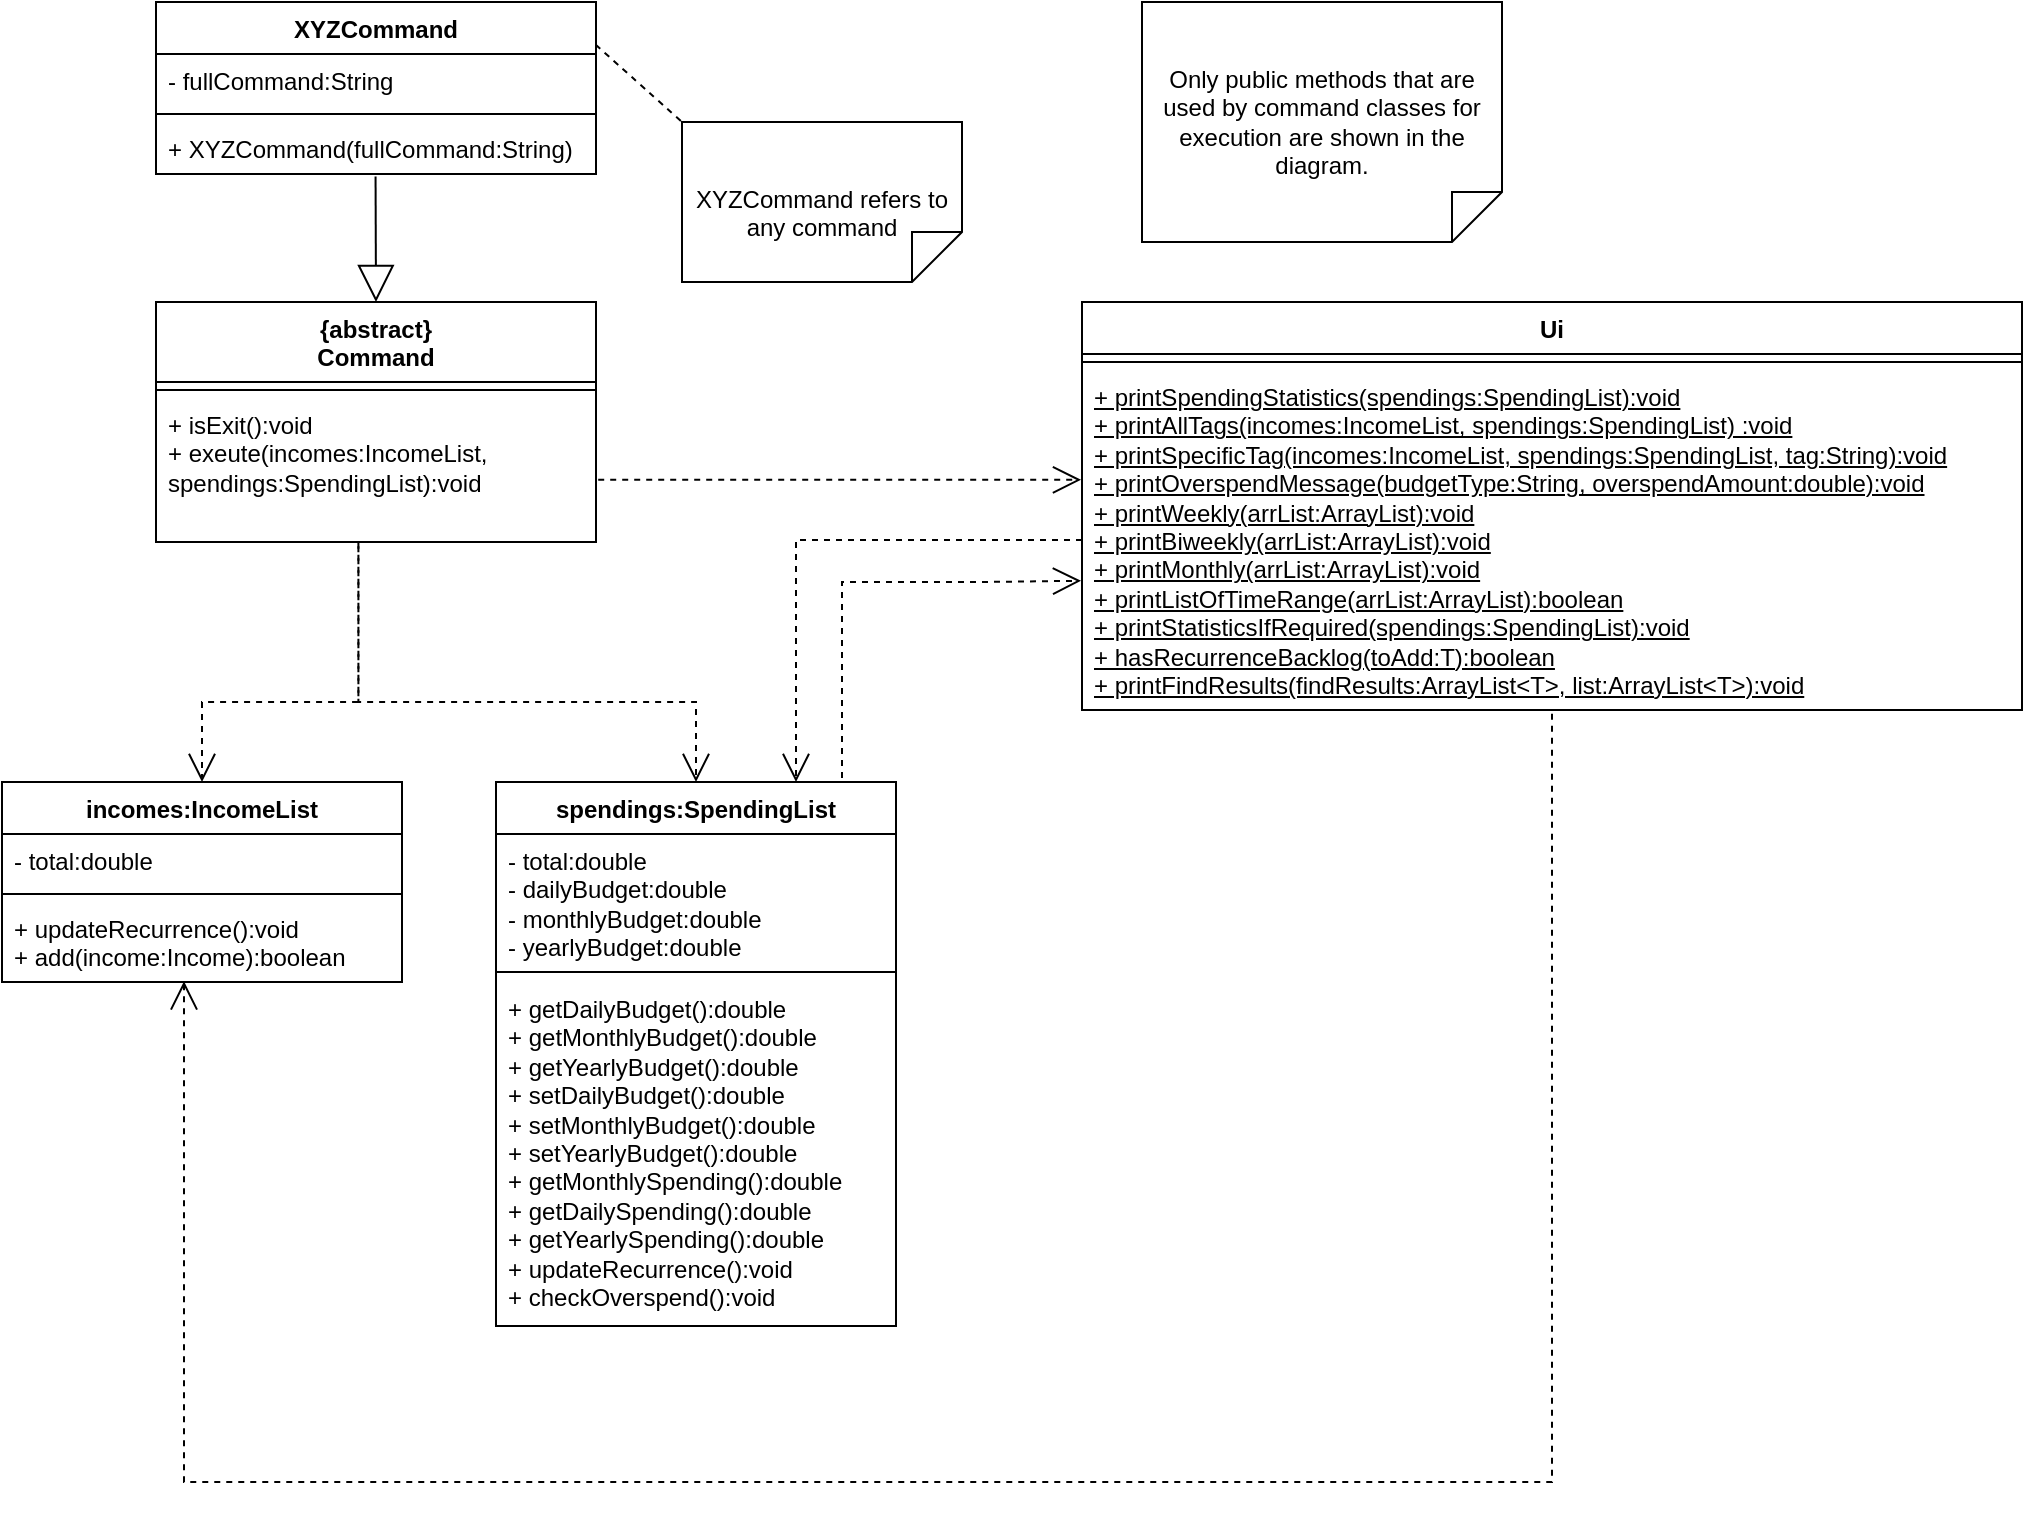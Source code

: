<mxfile version="24.7.17">
  <diagram id="C5RBs43oDa-KdzZeNtuy" name="Page-1">
    <mxGraphModel dx="1588" dy="1214" grid="1" gridSize="10" guides="1" tooltips="1" connect="1" arrows="1" fold="1" page="1" pageScale="1" pageWidth="827" pageHeight="1169" math="0" shadow="0">
      <root>
        <mxCell id="WIyWlLk6GJQsqaUBKTNV-0" />
        <mxCell id="WIyWlLk6GJQsqaUBKTNV-1" parent="WIyWlLk6GJQsqaUBKTNV-0" />
        <mxCell id="lJRKsU2WNjcnRI6e_XWt-7" value="XYZCommand" style="swimlane;fontStyle=1;align=center;verticalAlign=top;childLayout=stackLayout;horizontal=1;startSize=26;horizontalStack=0;resizeParent=1;resizeParentMax=0;resizeLast=0;collapsible=1;marginBottom=0;whiteSpace=wrap;html=1;" parent="WIyWlLk6GJQsqaUBKTNV-1" vertex="1">
          <mxGeometry x="207" y="40" width="220" height="86" as="geometry" />
        </mxCell>
        <mxCell id="lJRKsU2WNjcnRI6e_XWt-8" value="- fullCommand:String" style="text;strokeColor=none;fillColor=none;align=left;verticalAlign=top;spacingLeft=4;spacingRight=4;overflow=hidden;rotatable=0;points=[[0,0.5],[1,0.5]];portConstraint=eastwest;whiteSpace=wrap;html=1;" parent="lJRKsU2WNjcnRI6e_XWt-7" vertex="1">
          <mxGeometry y="26" width="220" height="26" as="geometry" />
        </mxCell>
        <mxCell id="lJRKsU2WNjcnRI6e_XWt-9" value="" style="line;strokeWidth=1;fillColor=none;align=left;verticalAlign=middle;spacingTop=-1;spacingLeft=3;spacingRight=3;rotatable=0;labelPosition=right;points=[];portConstraint=eastwest;strokeColor=inherit;" parent="lJRKsU2WNjcnRI6e_XWt-7" vertex="1">
          <mxGeometry y="52" width="220" height="8" as="geometry" />
        </mxCell>
        <mxCell id="lJRKsU2WNjcnRI6e_XWt-10" value="+ XYZCommand(fullCommand:String)" style="text;strokeColor=none;fillColor=none;align=left;verticalAlign=top;spacingLeft=4;spacingRight=4;overflow=hidden;rotatable=0;points=[[0,0.5],[1,0.5]];portConstraint=eastwest;whiteSpace=wrap;html=1;" parent="lJRKsU2WNjcnRI6e_XWt-7" vertex="1">
          <mxGeometry y="60" width="220" height="26" as="geometry" />
        </mxCell>
        <mxCell id="lJRKsU2WNjcnRI6e_XWt-11" value="XYZCommand refers to any command" style="shape=note2;boundedLbl=1;whiteSpace=wrap;html=1;size=25;verticalAlign=top;align=center;flipV=1;" parent="WIyWlLk6GJQsqaUBKTNV-1" vertex="1">
          <mxGeometry x="470" y="100" width="140" height="80" as="geometry" />
        </mxCell>
        <mxCell id="lJRKsU2WNjcnRI6e_XWt-12" value="" style="endArrow=none;dashed=1;html=1;rounded=0;fontSize=12;startSize=8;endSize=8;curved=1;exitX=1;exitY=0.25;exitDx=0;exitDy=0;entryX=0;entryY=1;entryDx=0;entryDy=0;entryPerimeter=0;" parent="WIyWlLk6GJQsqaUBKTNV-1" source="lJRKsU2WNjcnRI6e_XWt-7" target="lJRKsU2WNjcnRI6e_XWt-11" edge="1">
          <mxGeometry width="50" height="50" relative="1" as="geometry">
            <mxPoint x="457" y="230" as="sourcePoint" />
            <mxPoint x="507" y="180" as="targetPoint" />
          </mxGeometry>
        </mxCell>
        <mxCell id="lJRKsU2WNjcnRI6e_XWt-27" value="" style="endArrow=open;endSize=12;dashed=1;html=1;rounded=0;fontSize=12;exitX=0.46;exitY=1.03;exitDx=0;exitDy=0;entryX=0.5;entryY=0;entryDx=0;entryDy=0;edgeStyle=orthogonalEdgeStyle;exitPerimeter=0;" parent="WIyWlLk6GJQsqaUBKTNV-1" source="lJRKsU2WNjcnRI6e_XWt-3" target="PTH7G4Kg7HEpN0CLAYnN-4" edge="1">
          <mxGeometry width="160" relative="1" as="geometry">
            <mxPoint x="447" y="272.47" as="sourcePoint" />
            <mxPoint x="517" y="227" as="targetPoint" />
            <Array as="points">
              <mxPoint x="308" y="390" />
              <mxPoint x="230" y="390" />
            </Array>
          </mxGeometry>
        </mxCell>
        <mxCell id="lJRKsU2WNjcnRI6e_XWt-29" value="" style="endArrow=open;endSize=12;dashed=1;html=1;rounded=0;fontSize=12;exitX=0.46;exitY=1.005;exitDx=0;exitDy=0;entryX=0.5;entryY=0;entryDx=0;entryDy=0;edgeStyle=orthogonalEdgeStyle;exitPerimeter=0;" parent="WIyWlLk6GJQsqaUBKTNV-1" source="lJRKsU2WNjcnRI6e_XWt-3" target="lJRKsU2WNjcnRI6e_XWt-31" edge="1">
          <mxGeometry width="160" relative="1" as="geometry">
            <mxPoint x="491" y="270" as="sourcePoint" />
            <mxPoint x="517" y="335" as="targetPoint" />
            <Array as="points">
              <mxPoint x="308" y="390" />
              <mxPoint x="477" y="390" />
            </Array>
          </mxGeometry>
        </mxCell>
        <mxCell id="lJRKsU2WNjcnRI6e_XWt-31" value="spendings:SpendingList" style="swimlane;fontStyle=1;align=center;verticalAlign=top;childLayout=stackLayout;horizontal=1;startSize=26;horizontalStack=0;resizeParent=1;resizeParentMax=0;resizeLast=0;collapsible=1;marginBottom=0;whiteSpace=wrap;html=1;" parent="WIyWlLk6GJQsqaUBKTNV-1" vertex="1">
          <mxGeometry x="377" y="430" width="200" height="272" as="geometry" />
        </mxCell>
        <mxCell id="lJRKsU2WNjcnRI6e_XWt-32" value="&lt;div&gt;- total:double&lt;/div&gt;- dailyBudget:double&lt;div&gt;- monthlyBudget:double&lt;/div&gt;&lt;div&gt;- yearlyBudget:double&lt;/div&gt;" style="text;strokeColor=none;fillColor=none;align=left;verticalAlign=top;spacingLeft=4;spacingRight=4;overflow=hidden;rotatable=0;points=[[0,0.5],[1,0.5]];portConstraint=eastwest;whiteSpace=wrap;html=1;" parent="lJRKsU2WNjcnRI6e_XWt-31" vertex="1">
          <mxGeometry y="26" width="200" height="64" as="geometry" />
        </mxCell>
        <mxCell id="lJRKsU2WNjcnRI6e_XWt-33" value="" style="line;strokeWidth=1;fillColor=none;align=left;verticalAlign=middle;spacingTop=-1;spacingLeft=3;spacingRight=3;rotatable=0;labelPosition=right;points=[];portConstraint=eastwest;strokeColor=inherit;" parent="lJRKsU2WNjcnRI6e_XWt-31" vertex="1">
          <mxGeometry y="90" width="200" height="10" as="geometry" />
        </mxCell>
        <mxCell id="lJRKsU2WNjcnRI6e_XWt-34" value="+ getDailyBudget():double&lt;div&gt;+ getMonthlyBudget():double&lt;/div&gt;&lt;div&gt;+ getYearlyBudget():double&lt;/div&gt;&lt;div&gt;+ setDailyBudget():double&lt;/div&gt;&lt;div&gt;+ setMonthlyBudget():double&lt;/div&gt;&lt;div&gt;+ setYearlyBudget():double&lt;/div&gt;&lt;div&gt;+ getMonthlySpending():double&lt;/div&gt;&lt;div&gt;+ getDailySpending():double&lt;/div&gt;&lt;div&gt;+ getYearlySpending():double&lt;/div&gt;&lt;div&gt;+ updateRecurrence():void&lt;/div&gt;&lt;div&gt;+ checkOverspend():void&lt;/div&gt;" style="text;strokeColor=none;fillColor=none;align=left;verticalAlign=top;spacingLeft=4;spacingRight=4;overflow=hidden;rotatable=0;points=[[0,0.5],[1,0.5]];portConstraint=eastwest;whiteSpace=wrap;html=1;" parent="lJRKsU2WNjcnRI6e_XWt-31" vertex="1">
          <mxGeometry y="100" width="200" height="172" as="geometry" />
        </mxCell>
        <mxCell id="lJRKsU2WNjcnRI6e_XWt-40" value="Ui" style="swimlane;fontStyle=1;align=center;verticalAlign=top;childLayout=stackLayout;horizontal=1;startSize=26;horizontalStack=0;resizeParent=1;resizeParentMax=0;resizeLast=0;collapsible=1;marginBottom=0;whiteSpace=wrap;html=1;" parent="WIyWlLk6GJQsqaUBKTNV-1" vertex="1">
          <mxGeometry x="670" y="190" width="470" height="204" as="geometry" />
        </mxCell>
        <mxCell id="lJRKsU2WNjcnRI6e_XWt-42" value="" style="line;strokeWidth=1;fillColor=none;align=left;verticalAlign=middle;spacingTop=-1;spacingLeft=3;spacingRight=3;rotatable=0;labelPosition=right;points=[];portConstraint=eastwest;strokeColor=inherit;" parent="lJRKsU2WNjcnRI6e_XWt-40" vertex="1">
          <mxGeometry y="26" width="470" height="8" as="geometry" />
        </mxCell>
        <mxCell id="lJRKsU2WNjcnRI6e_XWt-43" value="&lt;u&gt;+ printSpendingStatistics(spendings:SpendingList):void&lt;/u&gt;&lt;div&gt;&lt;u&gt;+ printAllTags(incomes:IncomeList, spendings:SpendingList) :void&lt;/u&gt;&lt;/div&gt;&lt;div&gt;&lt;u&gt;+ printSpecificTag(incomes:IncomeList, spendings:SpendingList, tag:String):void&lt;/u&gt;&lt;/div&gt;&lt;div&gt;&lt;u&gt;+ printOverspendMessage(budgetType:String, overspendAmount:double):void&lt;/u&gt;&lt;/div&gt;&lt;div&gt;&lt;u&gt;+ printWeekly(arrList:ArrayList):void&lt;/u&gt;&lt;/div&gt;&lt;div&gt;&lt;u&gt;+ printBiweekly(arrList:ArrayList):void&lt;/u&gt;&lt;u&gt;&lt;br&gt;&lt;/u&gt;&lt;/div&gt;&lt;div&gt;&lt;u&gt;+ printMonthly(arrList:ArrayList):void&lt;/u&gt;&lt;u&gt;&lt;br&gt;&lt;/u&gt;&lt;/div&gt;&lt;div&gt;&lt;u&gt;+ printListOfTimeRange(arrList:ArrayList):boolean&lt;/u&gt;&lt;u&gt;&lt;br&gt;&lt;/u&gt;&lt;/div&gt;&lt;div&gt;&lt;u&gt;+ printStatisticsIfRequired(spendings:SpendingList):void&lt;/u&gt;&lt;/div&gt;&lt;div&gt;&lt;u&gt;+ hasRecurrenceBacklog(toAdd:T):boolean&lt;/u&gt;&lt;/div&gt;&lt;div&gt;&lt;u&gt;+ printFindResults(findResults:ArrayList&amp;lt;T&amp;gt;, list:ArrayList&amp;lt;T&amp;gt;):void&lt;/u&gt;&lt;/div&gt;" style="text;strokeColor=none;fillColor=none;align=left;verticalAlign=top;spacingLeft=4;spacingRight=4;overflow=hidden;rotatable=0;points=[[0,0.5],[1,0.5]];portConstraint=eastwest;whiteSpace=wrap;html=1;" parent="lJRKsU2WNjcnRI6e_XWt-40" vertex="1">
          <mxGeometry y="34" width="470" height="170" as="geometry" />
        </mxCell>
        <mxCell id="lJRKsU2WNjcnRI6e_XWt-0" value="&lt;div&gt;{abstract}&lt;/div&gt;Command" style="swimlane;fontStyle=1;align=center;verticalAlign=top;childLayout=stackLayout;horizontal=1;startSize=40;horizontalStack=0;resizeParent=1;resizeParentMax=0;resizeLast=0;collapsible=1;marginBottom=0;whiteSpace=wrap;html=1;" parent="WIyWlLk6GJQsqaUBKTNV-1" vertex="1">
          <mxGeometry x="207" y="190" width="220" height="120" as="geometry">
            <mxRectangle x="290" y="170" width="100" height="30" as="alternateBounds" />
          </mxGeometry>
        </mxCell>
        <mxCell id="lJRKsU2WNjcnRI6e_XWt-2" value="" style="line;strokeWidth=1;fillColor=none;align=left;verticalAlign=middle;spacingTop=-1;spacingLeft=3;spacingRight=3;rotatable=0;labelPosition=right;points=[];portConstraint=eastwest;strokeColor=inherit;" parent="lJRKsU2WNjcnRI6e_XWt-0" vertex="1">
          <mxGeometry y="40" width="220" height="8" as="geometry" />
        </mxCell>
        <mxCell id="lJRKsU2WNjcnRI6e_XWt-3" value="+ isExit():void&lt;div&gt;+ exeute(incomes:IncomeList, spendings:SpendingList):void&lt;/div&gt;" style="text;strokeColor=none;fillColor=none;align=left;verticalAlign=top;spacingLeft=4;spacingRight=4;overflow=hidden;rotatable=0;points=[[0,0.5],[1,0.5]];portConstraint=eastwest;whiteSpace=wrap;html=1;" parent="lJRKsU2WNjcnRI6e_XWt-0" vertex="1">
          <mxGeometry y="48" width="220" height="72" as="geometry" />
        </mxCell>
        <mxCell id="lJRKsU2WNjcnRI6e_XWt-15" value="" style="endArrow=block;endSize=16;endFill=0;html=1;rounded=0;fontSize=12;curved=1;exitX=0.499;exitY=1.049;exitDx=0;exitDy=0;exitPerimeter=0;entryX=0.5;entryY=0;entryDx=0;entryDy=0;" parent="WIyWlLk6GJQsqaUBKTNV-1" source="lJRKsU2WNjcnRI6e_XWt-10" target="lJRKsU2WNjcnRI6e_XWt-0" edge="1">
          <mxGeometry width="160" relative="1" as="geometry">
            <mxPoint x="327" y="140" as="sourcePoint" />
            <mxPoint x="397" y="50" as="targetPoint" />
          </mxGeometry>
        </mxCell>
        <mxCell id="lJRKsU2WNjcnRI6e_XWt-49" value="Only public methods that are used by command classes for execution are shown in the diagram." style="shape=note2;boundedLbl=1;whiteSpace=wrap;html=1;size=25;verticalAlign=top;align=center;flipV=1;" parent="WIyWlLk6GJQsqaUBKTNV-1" vertex="1">
          <mxGeometry x="700" y="40" width="180" height="120" as="geometry" />
        </mxCell>
        <mxCell id="lJRKsU2WNjcnRI6e_XWt-53" value="" style="endArrow=open;endSize=12;dashed=1;html=1;rounded=0;fontSize=12;exitX=0.5;exitY=1.011;exitDx=0;exitDy=0;exitPerimeter=0;entryX=0.455;entryY=0.992;entryDx=0;entryDy=0;entryPerimeter=0;edgeStyle=orthogonalEdgeStyle;" parent="WIyWlLk6GJQsqaUBKTNV-1" source="lJRKsU2WNjcnRI6e_XWt-43" target="PTH7G4Kg7HEpN0CLAYnN-7" edge="1">
          <mxGeometry width="160" relative="1" as="geometry">
            <mxPoint x="200" y="730" as="sourcePoint" />
            <mxPoint y="550" as="targetPoint" />
            <Array as="points">
              <mxPoint x="905" y="780" />
              <mxPoint x="221" y="780" />
            </Array>
          </mxGeometry>
        </mxCell>
        <mxCell id="lJRKsU2WNjcnRI6e_XWt-54" value="" style="endArrow=open;endSize=12;dashed=1;html=1;rounded=0;fontSize=12;exitX=0;exitY=0.5;exitDx=0;exitDy=0;entryX=0.75;entryY=0;entryDx=0;entryDy=0;edgeStyle=orthogonalEdgeStyle;" parent="WIyWlLk6GJQsqaUBKTNV-1" source="lJRKsU2WNjcnRI6e_XWt-43" target="lJRKsU2WNjcnRI6e_XWt-31" edge="1">
          <mxGeometry width="160" relative="1" as="geometry">
            <mxPoint x="430" y="650" as="sourcePoint" />
            <mxPoint x="590" y="650" as="targetPoint" />
          </mxGeometry>
        </mxCell>
        <mxCell id="lJRKsU2WNjcnRI6e_XWt-55" value="" style="endArrow=open;endSize=12;dashed=1;html=1;rounded=0;fontSize=12;edgeStyle=orthogonalEdgeStyle;entryX=-0.001;entryY=0.62;entryDx=0;entryDy=0;entryPerimeter=0;" parent="WIyWlLk6GJQsqaUBKTNV-1" target="lJRKsU2WNjcnRI6e_XWt-43" edge="1">
          <mxGeometry width="160" relative="1" as="geometry">
            <mxPoint x="550" y="428" as="sourcePoint" />
            <mxPoint x="620" y="350" as="targetPoint" />
            <Array as="points">
              <mxPoint x="550" y="330" />
              <mxPoint x="620" y="330" />
            </Array>
          </mxGeometry>
        </mxCell>
        <mxCell id="VLo0LQePdQa-nSVOcm7t-0" value="" style="endArrow=open;endSize=12;dashed=1;html=1;rounded=0;fontSize=12;exitX=1;exitY=0.5;exitDx=0;exitDy=0;edgeStyle=orthogonalEdgeStyle;entryX=-0.001;entryY=0.323;entryDx=0;entryDy=0;entryPerimeter=0;" parent="WIyWlLk6GJQsqaUBKTNV-1" source="lJRKsU2WNjcnRI6e_XWt-3" target="lJRKsU2WNjcnRI6e_XWt-43" edge="1">
          <mxGeometry width="160" relative="1" as="geometry">
            <mxPoint x="460" y="270" as="sourcePoint" />
            <mxPoint x="590" y="330" as="targetPoint" />
            <Array as="points">
              <mxPoint x="427" y="279" />
            </Array>
          </mxGeometry>
        </mxCell>
        <mxCell id="PTH7G4Kg7HEpN0CLAYnN-4" value="incomes:IncomeList" style="swimlane;fontStyle=1;align=center;verticalAlign=top;childLayout=stackLayout;horizontal=1;startSize=26;horizontalStack=0;resizeParent=1;resizeParentMax=0;resizeLast=0;collapsible=1;marginBottom=0;whiteSpace=wrap;html=1;" parent="WIyWlLk6GJQsqaUBKTNV-1" vertex="1">
          <mxGeometry x="130" y="430" width="200" height="100" as="geometry" />
        </mxCell>
        <mxCell id="PTH7G4Kg7HEpN0CLAYnN-5" value="- total:double" style="text;strokeColor=none;fillColor=none;align=left;verticalAlign=top;spacingLeft=4;spacingRight=4;overflow=hidden;rotatable=0;points=[[0,0.5],[1,0.5]];portConstraint=eastwest;whiteSpace=wrap;html=1;" parent="PTH7G4Kg7HEpN0CLAYnN-4" vertex="1">
          <mxGeometry y="26" width="200" height="26" as="geometry" />
        </mxCell>
        <mxCell id="PTH7G4Kg7HEpN0CLAYnN-6" value="" style="line;strokeWidth=1;fillColor=none;align=left;verticalAlign=middle;spacingTop=-1;spacingLeft=3;spacingRight=3;rotatable=0;labelPosition=right;points=[];portConstraint=eastwest;strokeColor=inherit;" parent="PTH7G4Kg7HEpN0CLAYnN-4" vertex="1">
          <mxGeometry y="52" width="200" height="8" as="geometry" />
        </mxCell>
        <mxCell id="PTH7G4Kg7HEpN0CLAYnN-7" value="+ updateRecurrence():void&lt;div&gt;+ add(income:Income):boolean&lt;br&gt;&lt;div&gt;&lt;br&gt;&lt;/div&gt;&lt;/div&gt;" style="text;strokeColor=none;fillColor=none;align=left;verticalAlign=top;spacingLeft=4;spacingRight=4;overflow=hidden;rotatable=0;points=[[0,0.5],[1,0.5]];portConstraint=eastwest;whiteSpace=wrap;html=1;" parent="PTH7G4Kg7HEpN0CLAYnN-4" vertex="1">
          <mxGeometry y="60" width="200" height="40" as="geometry" />
        </mxCell>
      </root>
    </mxGraphModel>
  </diagram>
</mxfile>

